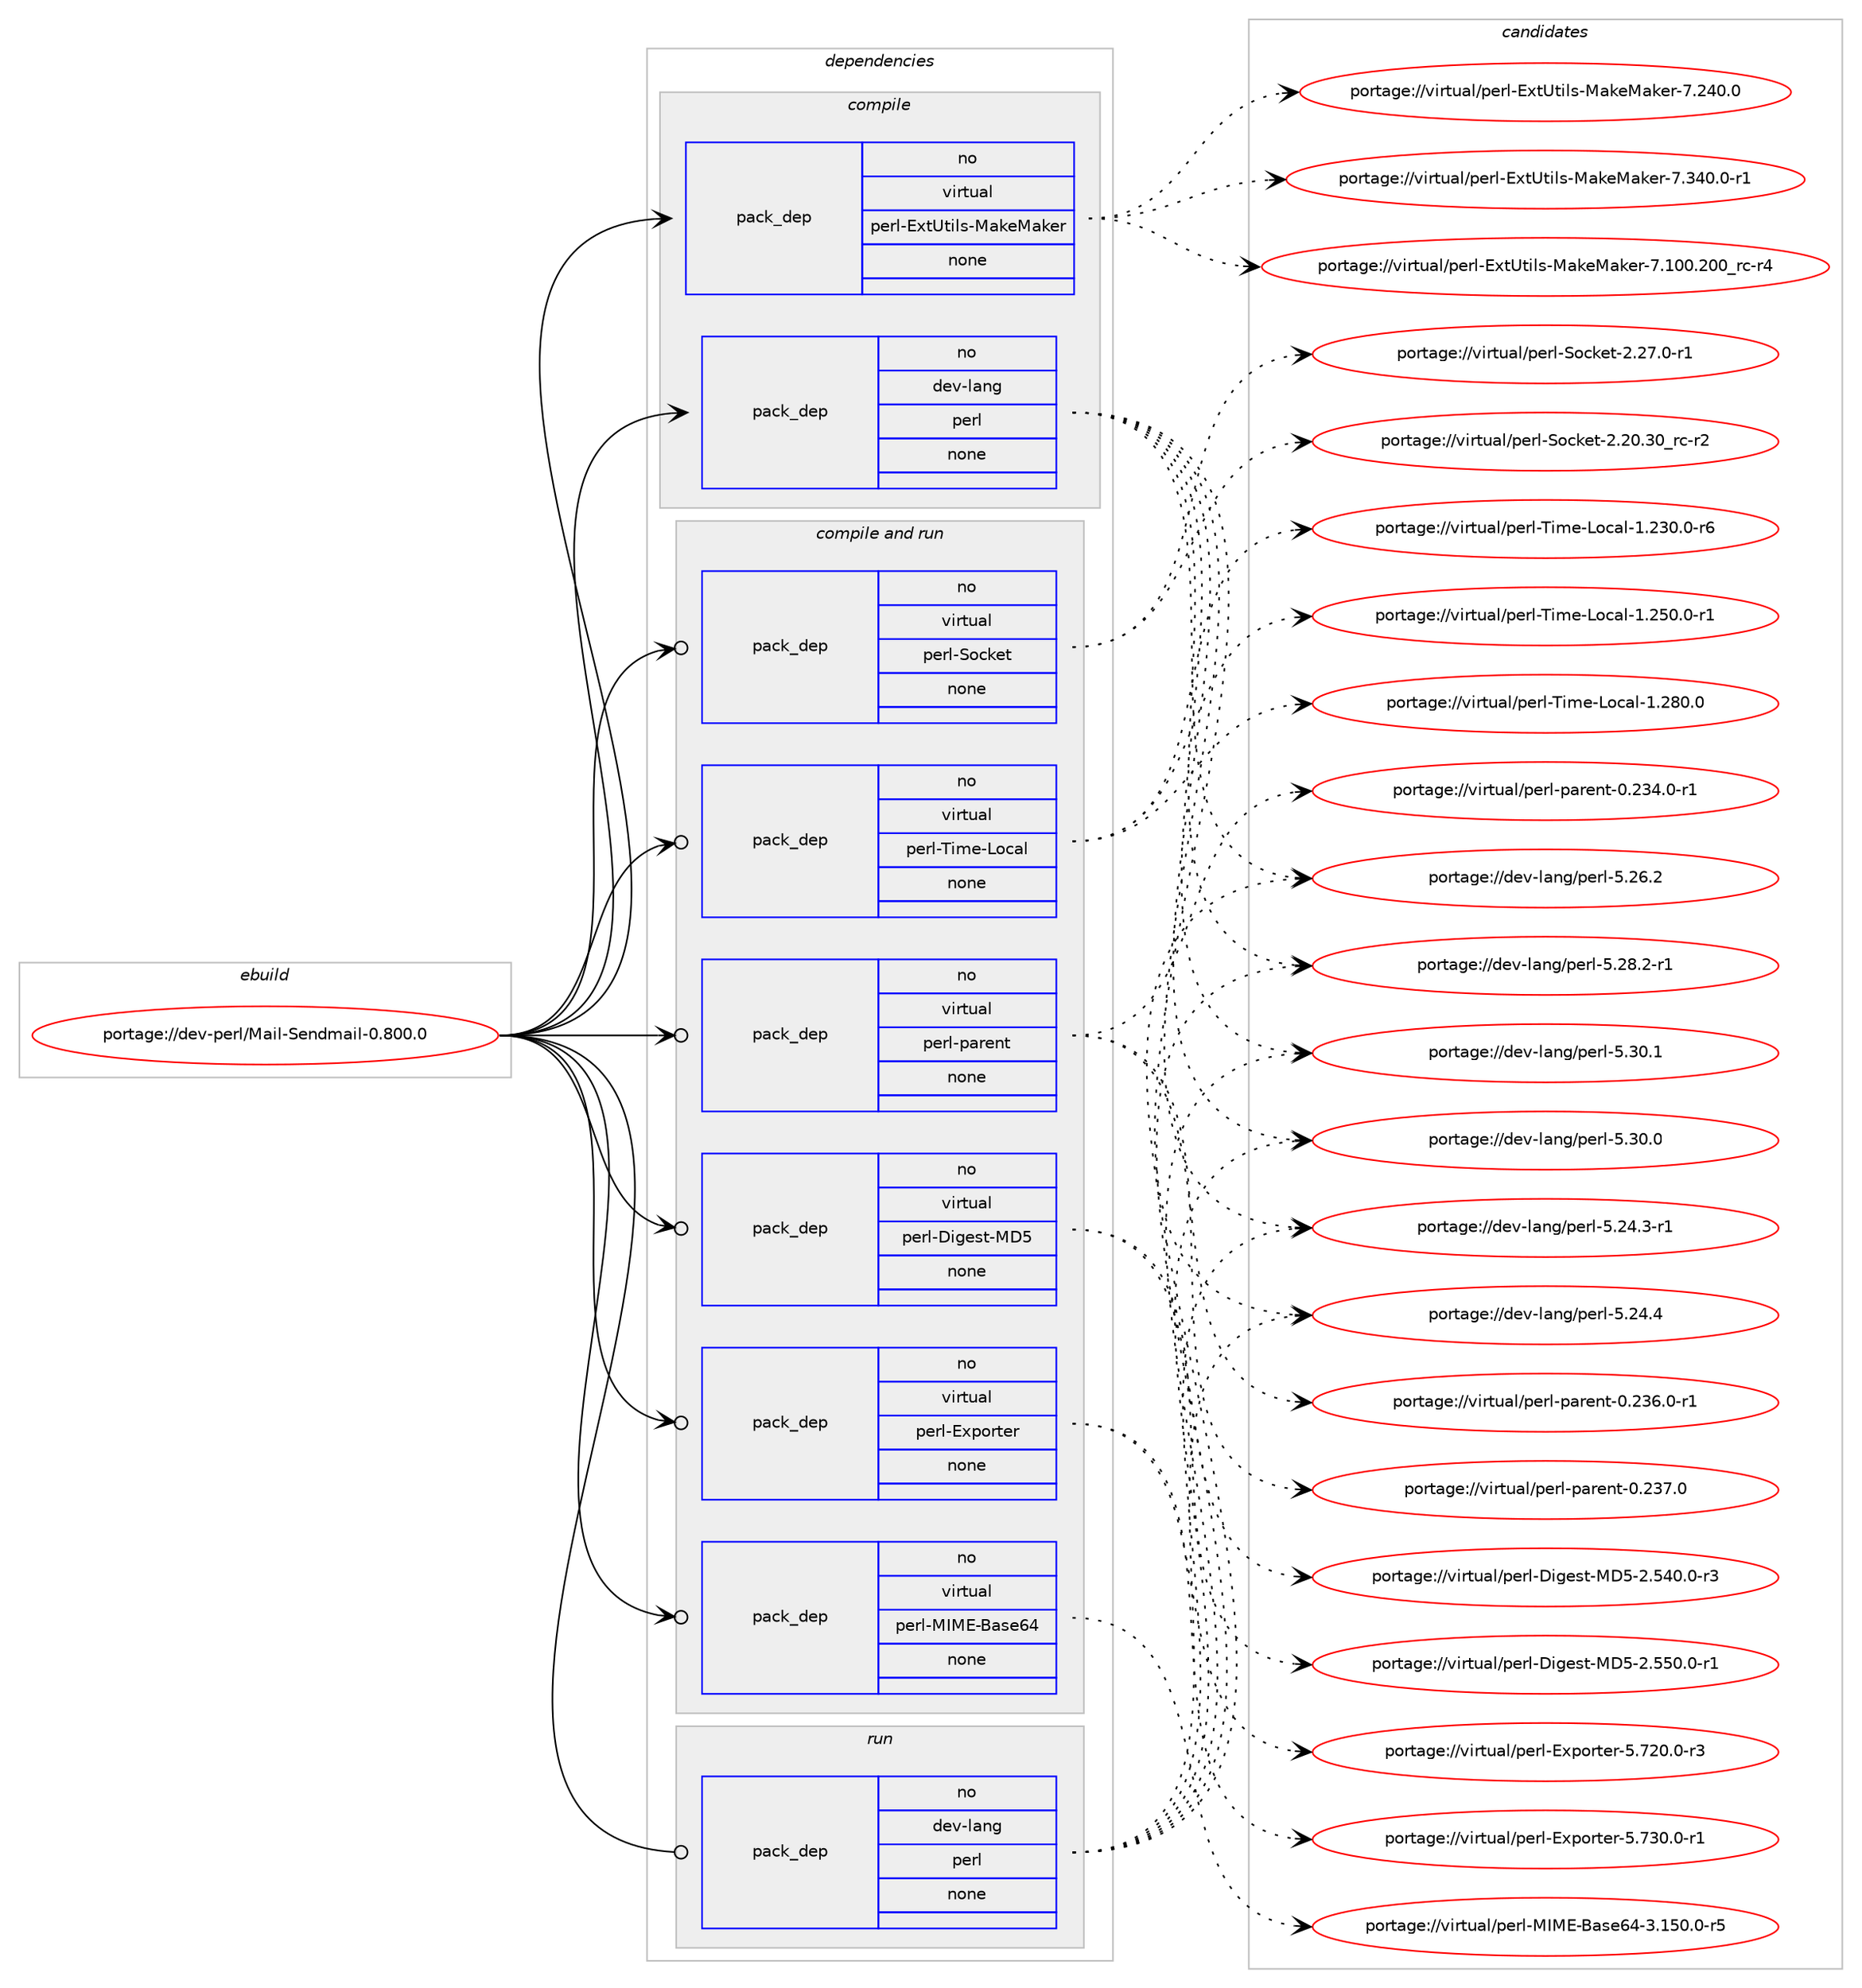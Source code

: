 digraph prolog {

# *************
# Graph options
# *************

newrank=true;
concentrate=true;
compound=true;
graph [rankdir=LR,fontname=Helvetica,fontsize=10,ranksep=1.5];#, ranksep=2.5, nodesep=0.2];
edge  [arrowhead=vee];
node  [fontname=Helvetica,fontsize=10];

# **********
# The ebuild
# **********

subgraph cluster_leftcol {
color=gray;
rank=same;
label=<<i>ebuild</i>>;
id [label="portage://dev-perl/Mail-Sendmail-0.800.0", color=red, width=4, href="../dev-perl/Mail-Sendmail-0.800.0.svg"];
}

# ****************
# The dependencies
# ****************

subgraph cluster_midcol {
color=gray;
label=<<i>dependencies</i>>;
subgraph cluster_compile {
fillcolor="#eeeeee";
style=filled;
label=<<i>compile</i>>;
subgraph pack89455 {
dependency115859 [label=<<TABLE BORDER="0" CELLBORDER="1" CELLSPACING="0" CELLPADDING="4" WIDTH="220"><TR><TD ROWSPAN="6" CELLPADDING="30">pack_dep</TD></TR><TR><TD WIDTH="110">no</TD></TR><TR><TD>dev-lang</TD></TR><TR><TD>perl</TD></TR><TR><TD>none</TD></TR><TR><TD></TD></TR></TABLE>>, shape=none, color=blue];
}
id:e -> dependency115859:w [weight=20,style="solid",arrowhead="vee"];
subgraph pack89456 {
dependency115860 [label=<<TABLE BORDER="0" CELLBORDER="1" CELLSPACING="0" CELLPADDING="4" WIDTH="220"><TR><TD ROWSPAN="6" CELLPADDING="30">pack_dep</TD></TR><TR><TD WIDTH="110">no</TD></TR><TR><TD>virtual</TD></TR><TR><TD>perl-ExtUtils-MakeMaker</TD></TR><TR><TD>none</TD></TR><TR><TD></TD></TR></TABLE>>, shape=none, color=blue];
}
id:e -> dependency115860:w [weight=20,style="solid",arrowhead="vee"];
}
subgraph cluster_compileandrun {
fillcolor="#eeeeee";
style=filled;
label=<<i>compile and run</i>>;
subgraph pack89457 {
dependency115861 [label=<<TABLE BORDER="0" CELLBORDER="1" CELLSPACING="0" CELLPADDING="4" WIDTH="220"><TR><TD ROWSPAN="6" CELLPADDING="30">pack_dep</TD></TR><TR><TD WIDTH="110">no</TD></TR><TR><TD>virtual</TD></TR><TR><TD>perl-Digest-MD5</TD></TR><TR><TD>none</TD></TR><TR><TD></TD></TR></TABLE>>, shape=none, color=blue];
}
id:e -> dependency115861:w [weight=20,style="solid",arrowhead="odotvee"];
subgraph pack89458 {
dependency115862 [label=<<TABLE BORDER="0" CELLBORDER="1" CELLSPACING="0" CELLPADDING="4" WIDTH="220"><TR><TD ROWSPAN="6" CELLPADDING="30">pack_dep</TD></TR><TR><TD WIDTH="110">no</TD></TR><TR><TD>virtual</TD></TR><TR><TD>perl-Exporter</TD></TR><TR><TD>none</TD></TR><TR><TD></TD></TR></TABLE>>, shape=none, color=blue];
}
id:e -> dependency115862:w [weight=20,style="solid",arrowhead="odotvee"];
subgraph pack89459 {
dependency115863 [label=<<TABLE BORDER="0" CELLBORDER="1" CELLSPACING="0" CELLPADDING="4" WIDTH="220"><TR><TD ROWSPAN="6" CELLPADDING="30">pack_dep</TD></TR><TR><TD WIDTH="110">no</TD></TR><TR><TD>virtual</TD></TR><TR><TD>perl-MIME-Base64</TD></TR><TR><TD>none</TD></TR><TR><TD></TD></TR></TABLE>>, shape=none, color=blue];
}
id:e -> dependency115863:w [weight=20,style="solid",arrowhead="odotvee"];
subgraph pack89460 {
dependency115864 [label=<<TABLE BORDER="0" CELLBORDER="1" CELLSPACING="0" CELLPADDING="4" WIDTH="220"><TR><TD ROWSPAN="6" CELLPADDING="30">pack_dep</TD></TR><TR><TD WIDTH="110">no</TD></TR><TR><TD>virtual</TD></TR><TR><TD>perl-Socket</TD></TR><TR><TD>none</TD></TR><TR><TD></TD></TR></TABLE>>, shape=none, color=blue];
}
id:e -> dependency115864:w [weight=20,style="solid",arrowhead="odotvee"];
subgraph pack89461 {
dependency115865 [label=<<TABLE BORDER="0" CELLBORDER="1" CELLSPACING="0" CELLPADDING="4" WIDTH="220"><TR><TD ROWSPAN="6" CELLPADDING="30">pack_dep</TD></TR><TR><TD WIDTH="110">no</TD></TR><TR><TD>virtual</TD></TR><TR><TD>perl-Time-Local</TD></TR><TR><TD>none</TD></TR><TR><TD></TD></TR></TABLE>>, shape=none, color=blue];
}
id:e -> dependency115865:w [weight=20,style="solid",arrowhead="odotvee"];
subgraph pack89462 {
dependency115866 [label=<<TABLE BORDER="0" CELLBORDER="1" CELLSPACING="0" CELLPADDING="4" WIDTH="220"><TR><TD ROWSPAN="6" CELLPADDING="30">pack_dep</TD></TR><TR><TD WIDTH="110">no</TD></TR><TR><TD>virtual</TD></TR><TR><TD>perl-parent</TD></TR><TR><TD>none</TD></TR><TR><TD></TD></TR></TABLE>>, shape=none, color=blue];
}
id:e -> dependency115866:w [weight=20,style="solid",arrowhead="odotvee"];
}
subgraph cluster_run {
fillcolor="#eeeeee";
style=filled;
label=<<i>run</i>>;
subgraph pack89463 {
dependency115867 [label=<<TABLE BORDER="0" CELLBORDER="1" CELLSPACING="0" CELLPADDING="4" WIDTH="220"><TR><TD ROWSPAN="6" CELLPADDING="30">pack_dep</TD></TR><TR><TD WIDTH="110">no</TD></TR><TR><TD>dev-lang</TD></TR><TR><TD>perl</TD></TR><TR><TD>none</TD></TR><TR><TD></TD></TR></TABLE>>, shape=none, color=blue];
}
id:e -> dependency115867:w [weight=20,style="solid",arrowhead="odot"];
}
}

# **************
# The candidates
# **************

subgraph cluster_choices {
rank=same;
color=gray;
label=<<i>candidates</i>>;

subgraph choice89455 {
color=black;
nodesep=1;
choiceportage100101118451089711010347112101114108455346505246514511449 [label="portage://dev-lang/perl-5.24.3-r1", color=red, width=4,href="../dev-lang/perl-5.24.3-r1.svg"];
choiceportage10010111845108971101034711210111410845534650524652 [label="portage://dev-lang/perl-5.24.4", color=red, width=4,href="../dev-lang/perl-5.24.4.svg"];
choiceportage10010111845108971101034711210111410845534650544650 [label="portage://dev-lang/perl-5.26.2", color=red, width=4,href="../dev-lang/perl-5.26.2.svg"];
choiceportage100101118451089711010347112101114108455346505646504511449 [label="portage://dev-lang/perl-5.28.2-r1", color=red, width=4,href="../dev-lang/perl-5.28.2-r1.svg"];
choiceportage10010111845108971101034711210111410845534651484648 [label="portage://dev-lang/perl-5.30.0", color=red, width=4,href="../dev-lang/perl-5.30.0.svg"];
choiceportage10010111845108971101034711210111410845534651484649 [label="portage://dev-lang/perl-5.30.1", color=red, width=4,href="../dev-lang/perl-5.30.1.svg"];
dependency115859:e -> choiceportage100101118451089711010347112101114108455346505246514511449:w [style=dotted,weight="100"];
dependency115859:e -> choiceportage10010111845108971101034711210111410845534650524652:w [style=dotted,weight="100"];
dependency115859:e -> choiceportage10010111845108971101034711210111410845534650544650:w [style=dotted,weight="100"];
dependency115859:e -> choiceportage100101118451089711010347112101114108455346505646504511449:w [style=dotted,weight="100"];
dependency115859:e -> choiceportage10010111845108971101034711210111410845534651484648:w [style=dotted,weight="100"];
dependency115859:e -> choiceportage10010111845108971101034711210111410845534651484649:w [style=dotted,weight="100"];
}
subgraph choice89456 {
color=black;
nodesep=1;
choiceportage118105114116117971084711210111410845691201168511610510811545779710710177971071011144555464948484650484895114994511452 [label="portage://virtual/perl-ExtUtils-MakeMaker-7.100.200_rc-r4", color=red, width=4,href="../virtual/perl-ExtUtils-MakeMaker-7.100.200_rc-r4.svg"];
choiceportage118105114116117971084711210111410845691201168511610510811545779710710177971071011144555465052484648 [label="portage://virtual/perl-ExtUtils-MakeMaker-7.240.0", color=red, width=4,href="../virtual/perl-ExtUtils-MakeMaker-7.240.0.svg"];
choiceportage1181051141161179710847112101114108456912011685116105108115457797107101779710710111445554651524846484511449 [label="portage://virtual/perl-ExtUtils-MakeMaker-7.340.0-r1", color=red, width=4,href="../virtual/perl-ExtUtils-MakeMaker-7.340.0-r1.svg"];
dependency115860:e -> choiceportage118105114116117971084711210111410845691201168511610510811545779710710177971071011144555464948484650484895114994511452:w [style=dotted,weight="100"];
dependency115860:e -> choiceportage118105114116117971084711210111410845691201168511610510811545779710710177971071011144555465052484648:w [style=dotted,weight="100"];
dependency115860:e -> choiceportage1181051141161179710847112101114108456912011685116105108115457797107101779710710111445554651524846484511449:w [style=dotted,weight="100"];
}
subgraph choice89457 {
color=black;
nodesep=1;
choiceportage118105114116117971084711210111410845681051031011151164577685345504653524846484511451 [label="portage://virtual/perl-Digest-MD5-2.540.0-r3", color=red, width=4,href="../virtual/perl-Digest-MD5-2.540.0-r3.svg"];
choiceportage118105114116117971084711210111410845681051031011151164577685345504653534846484511449 [label="portage://virtual/perl-Digest-MD5-2.550.0-r1", color=red, width=4,href="../virtual/perl-Digest-MD5-2.550.0-r1.svg"];
dependency115861:e -> choiceportage118105114116117971084711210111410845681051031011151164577685345504653524846484511451:w [style=dotted,weight="100"];
dependency115861:e -> choiceportage118105114116117971084711210111410845681051031011151164577685345504653534846484511449:w [style=dotted,weight="100"];
}
subgraph choice89458 {
color=black;
nodesep=1;
choiceportage1181051141161179710847112101114108456912011211111411610111445534655504846484511451 [label="portage://virtual/perl-Exporter-5.720.0-r3", color=red, width=4,href="../virtual/perl-Exporter-5.720.0-r3.svg"];
choiceportage1181051141161179710847112101114108456912011211111411610111445534655514846484511449 [label="portage://virtual/perl-Exporter-5.730.0-r1", color=red, width=4,href="../virtual/perl-Exporter-5.730.0-r1.svg"];
dependency115862:e -> choiceportage1181051141161179710847112101114108456912011211111411610111445534655504846484511451:w [style=dotted,weight="100"];
dependency115862:e -> choiceportage1181051141161179710847112101114108456912011211111411610111445534655514846484511449:w [style=dotted,weight="100"];
}
subgraph choice89459 {
color=black;
nodesep=1;
choiceportage11810511411611797108471121011141084577737769456697115101545245514649534846484511453 [label="portage://virtual/perl-MIME-Base64-3.150.0-r5", color=red, width=4,href="../virtual/perl-MIME-Base64-3.150.0-r5.svg"];
dependency115863:e -> choiceportage11810511411611797108471121011141084577737769456697115101545245514649534846484511453:w [style=dotted,weight="100"];
}
subgraph choice89460 {
color=black;
nodesep=1;
choiceportage1181051141161179710847112101114108458311199107101116455046504846514895114994511450 [label="portage://virtual/perl-Socket-2.20.30_rc-r2", color=red, width=4,href="../virtual/perl-Socket-2.20.30_rc-r2.svg"];
choiceportage1181051141161179710847112101114108458311199107101116455046505546484511449 [label="portage://virtual/perl-Socket-2.27.0-r1", color=red, width=4,href="../virtual/perl-Socket-2.27.0-r1.svg"];
dependency115864:e -> choiceportage1181051141161179710847112101114108458311199107101116455046504846514895114994511450:w [style=dotted,weight="100"];
dependency115864:e -> choiceportage1181051141161179710847112101114108458311199107101116455046505546484511449:w [style=dotted,weight="100"];
}
subgraph choice89461 {
color=black;
nodesep=1;
choiceportage118105114116117971084711210111410845841051091014576111999710845494650514846484511454 [label="portage://virtual/perl-Time-Local-1.230.0-r6", color=red, width=4,href="../virtual/perl-Time-Local-1.230.0-r6.svg"];
choiceportage118105114116117971084711210111410845841051091014576111999710845494650534846484511449 [label="portage://virtual/perl-Time-Local-1.250.0-r1", color=red, width=4,href="../virtual/perl-Time-Local-1.250.0-r1.svg"];
choiceportage11810511411611797108471121011141084584105109101457611199971084549465056484648 [label="portage://virtual/perl-Time-Local-1.280.0", color=red, width=4,href="../virtual/perl-Time-Local-1.280.0.svg"];
dependency115865:e -> choiceportage118105114116117971084711210111410845841051091014576111999710845494650514846484511454:w [style=dotted,weight="100"];
dependency115865:e -> choiceportage118105114116117971084711210111410845841051091014576111999710845494650534846484511449:w [style=dotted,weight="100"];
dependency115865:e -> choiceportage11810511411611797108471121011141084584105109101457611199971084549465056484648:w [style=dotted,weight="100"];
}
subgraph choice89462 {
color=black;
nodesep=1;
choiceportage1181051141161179710847112101114108451129711410111011645484650515246484511449 [label="portage://virtual/perl-parent-0.234.0-r1", color=red, width=4,href="../virtual/perl-parent-0.234.0-r1.svg"];
choiceportage1181051141161179710847112101114108451129711410111011645484650515446484511449 [label="portage://virtual/perl-parent-0.236.0-r1", color=red, width=4,href="../virtual/perl-parent-0.236.0-r1.svg"];
choiceportage118105114116117971084711210111410845112971141011101164548465051554648 [label="portage://virtual/perl-parent-0.237.0", color=red, width=4,href="../virtual/perl-parent-0.237.0.svg"];
dependency115866:e -> choiceportage1181051141161179710847112101114108451129711410111011645484650515246484511449:w [style=dotted,weight="100"];
dependency115866:e -> choiceportage1181051141161179710847112101114108451129711410111011645484650515446484511449:w [style=dotted,weight="100"];
dependency115866:e -> choiceportage118105114116117971084711210111410845112971141011101164548465051554648:w [style=dotted,weight="100"];
}
subgraph choice89463 {
color=black;
nodesep=1;
choiceportage100101118451089711010347112101114108455346505246514511449 [label="portage://dev-lang/perl-5.24.3-r1", color=red, width=4,href="../dev-lang/perl-5.24.3-r1.svg"];
choiceportage10010111845108971101034711210111410845534650524652 [label="portage://dev-lang/perl-5.24.4", color=red, width=4,href="../dev-lang/perl-5.24.4.svg"];
choiceportage10010111845108971101034711210111410845534650544650 [label="portage://dev-lang/perl-5.26.2", color=red, width=4,href="../dev-lang/perl-5.26.2.svg"];
choiceportage100101118451089711010347112101114108455346505646504511449 [label="portage://dev-lang/perl-5.28.2-r1", color=red, width=4,href="../dev-lang/perl-5.28.2-r1.svg"];
choiceportage10010111845108971101034711210111410845534651484648 [label="portage://dev-lang/perl-5.30.0", color=red, width=4,href="../dev-lang/perl-5.30.0.svg"];
choiceportage10010111845108971101034711210111410845534651484649 [label="portage://dev-lang/perl-5.30.1", color=red, width=4,href="../dev-lang/perl-5.30.1.svg"];
dependency115867:e -> choiceportage100101118451089711010347112101114108455346505246514511449:w [style=dotted,weight="100"];
dependency115867:e -> choiceportage10010111845108971101034711210111410845534650524652:w [style=dotted,weight="100"];
dependency115867:e -> choiceportage10010111845108971101034711210111410845534650544650:w [style=dotted,weight="100"];
dependency115867:e -> choiceportage100101118451089711010347112101114108455346505646504511449:w [style=dotted,weight="100"];
dependency115867:e -> choiceportage10010111845108971101034711210111410845534651484648:w [style=dotted,weight="100"];
dependency115867:e -> choiceportage10010111845108971101034711210111410845534651484649:w [style=dotted,weight="100"];
}
}

}
